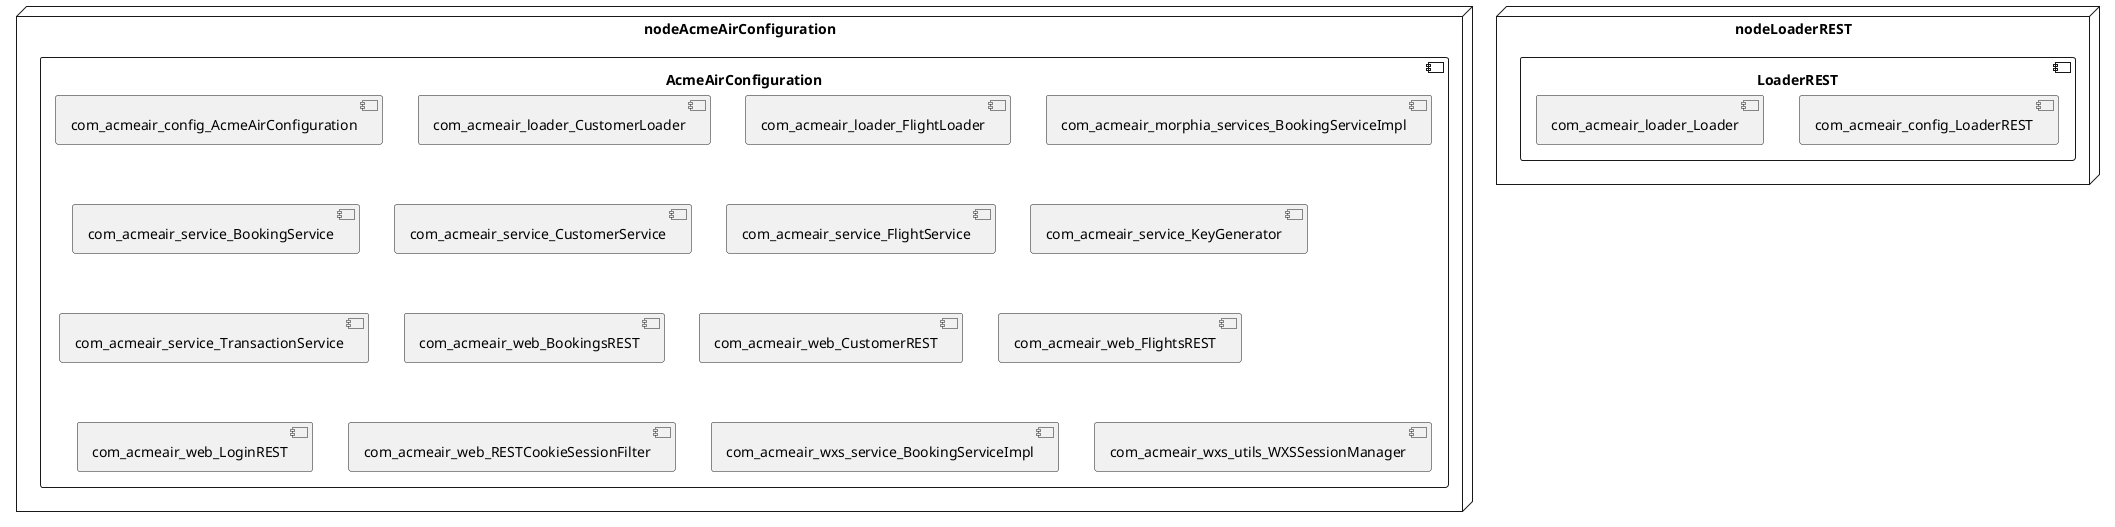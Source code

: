 @startuml
skinparam fixCircleLabelOverlapping true
skinparam componentStyle uml2
node nodeAcmeAirConfiguration {
component AcmeAirConfiguration {
[com_acmeair_config_AcmeAirConfiguration] [[acmeair-acmeair.system#_DAvFYMFwEe64kZL5095xKw]]
[com_acmeair_loader_CustomerLoader] [[acmeair-acmeair.system#_DAvFYMFwEe64kZL5095xKw]]
[com_acmeair_loader_FlightLoader] [[acmeair-acmeair.system#_DAvFYMFwEe64kZL5095xKw]]
[com_acmeair_morphia_services_BookingServiceImpl] [[acmeair-acmeair.system#_DAvFYMFwEe64kZL5095xKw]]
[com_acmeair_service_BookingService] [[acmeair-acmeair.system#_DAvFYMFwEe64kZL5095xKw]]
[com_acmeair_service_CustomerService] [[acmeair-acmeair.system#_DAvFYMFwEe64kZL5095xKw]]
[com_acmeair_service_FlightService] [[acmeair-acmeair.system#_DAvFYMFwEe64kZL5095xKw]]
[com_acmeair_service_KeyGenerator] [[acmeair-acmeair.system#_DAvFYMFwEe64kZL5095xKw]]
[com_acmeair_service_TransactionService] [[acmeair-acmeair.system#_DAvFYMFwEe64kZL5095xKw]]
[com_acmeair_web_BookingsREST] [[acmeair-acmeair.system#_DAvFYMFwEe64kZL5095xKw]]
[com_acmeair_web_CustomerREST] [[acmeair-acmeair.system#_DAvFYMFwEe64kZL5095xKw]]
[com_acmeair_web_FlightsREST] [[acmeair-acmeair.system#_DAvFYMFwEe64kZL5095xKw]]
[com_acmeair_web_LoginREST] [[acmeair-acmeair.system#_DAvFYMFwEe64kZL5095xKw]]
[com_acmeair_web_RESTCookieSessionFilter] [[acmeair-acmeair.system#_DAvFYMFwEe64kZL5095xKw]]
[com_acmeair_wxs_service_BookingServiceImpl] [[acmeair-acmeair.system#_DAvFYMFwEe64kZL5095xKw]]
[com_acmeair_wxs_utils_WXSSessionManager] [[acmeair-acmeair.system#_DAvFYMFwEe64kZL5095xKw]]
}
}
node nodeLoaderREST {
component LoaderREST {
[com_acmeair_config_LoaderREST] [[acmeair-acmeair.system#_DAvFYMFwEe64kZL5095xKw]]
[com_acmeair_loader_Loader] [[acmeair-acmeair.system#_DAvFYMFwEe64kZL5095xKw]]
}
}

@enduml
